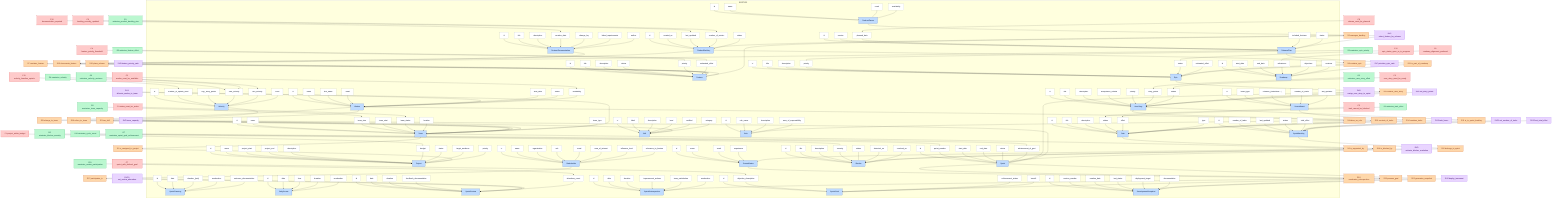 graph TD
%% ===========
%% SCRUM Optimization Graph (Entities, Attributes, Relations, Goals, Conditions, Decision Variables)
%% Mermaid "graph TD" for Live Editor
%% ===========

%% -------------------------
%% Entities and Attributes
%% -------------------------
subgraph ENTITIES
direction TB

%% Project (E0)
E_Project["Project"]:::entity
A_Project_id["id"]:::attribute --> E_Project
A_Project_name["name"]:::attribute --> E_Project
A_Project_project_start["project_start"]:::attribute --> E_Project
A_Project_project_end["project_end"]:::attribute --> E_Project
A_Project_description["description"]:::attribute --> E_Project
A_Project_budget["budget"]:::attribute --> E_Project
A_Project_status["status"]:::attribute --> E_Project
A_Project_target_audience["target_audience"]:::attribute --> E_Project
A_Project_priority["priority"]:::attribute --> E_Project

%% Team (E1)
E_Team["Team"]:::entity
A_Team_id["id"]:::attribute --> E_Team
A_Team_name["name"]:::attribute --> E_Team
A_Team_team_size["team_size"]:::attribute --> E_Team
A_Team_team_start["team_start"]:::attribute --> E_Team
A_Team_team_status["team_status"]:::attribute --> E_Team
A_Team_location["location"]:::attribute --> E_Team
A_Team_team_type["team_type"]:::attribute --> E_Team

%% Worker (E2)
E_Worker["Worker"]:::entity
A_Worker_id["id"]:::attribute --> E_Worker
A_Worker_name["name"]:::attribute --> E_Worker
A_Worker_first_name["first_name"]:::attribute --> E_Worker
A_Worker_email["email"]:::attribute --> E_Worker
A_Worker_start_date["start_date"]:::attribute --> E_Worker
A_Worker_status["status"]:::attribute --> E_Worker
A_Worker_availability["availability"]:::attribute --> E_Worker

%% Feature (E3)
E_Feature["Feature"]:::entity
A_Feature_id["id"]:::attribute --> E_Feature
A_Feature_title["title"]:::attribute --> E_Feature
A_Feature_description["description"]:::attribute --> E_Feature
A_Feature_status["status"]:::attribute --> E_Feature
A_Feature_priority["priority"]:::attribute --> E_Feature
A_Feature_estimated_effort["estimated_effort"]:::attribute --> E_Feature

%% Skill (E4)
E_Skill["Skill"]:::entity
A_Skill_id["id"]:::attribute --> E_Skill
A_Skill_label["label"]:::attribute --> E_Skill
A_Skill_description["description"]:::attribute --> E_Skill
A_Skill_level["level"]:::attribute --> E_Skill
A_Skill_certified["certified"]:::attribute --> E_Skill
A_Skill_category["category"]:::attribute --> E_Skill

%% Role (E5)
E_Role["Role"]:::entity
A_Role_id["id"]:::attribute --> E_Role
A_Role_role_name["role_name"]:::attribute --> E_Role
A_Role_description["description"]:::attribute --> E_Role
A_Role_area_of_responsibility["area_of_responsibility"]:::attribute --> E_Role

%% ProductOwner (E6)
E_PO["ProductOwner"]:::entity
A_PO_id["id"]:::attribute --> E_PO
A_PO_name["name"]:::attribute --> E_PO
A_PO_email["email"]:::attribute --> E_PO
A_PO_availability["availability"]:::attribute --> E_PO

%% ScrumMaster (E7)
E_SM["ScrumMaster"]:::entity
A_SM_id["id"]:::attribute --> E_SM
A_SM_name["name"]:::attribute --> E_SM
A_SM_email["email"]:::attribute --> E_SM
A_SM_experience["experience"]:::attribute --> E_SM

%% ProductBacklog (E8)
E_PB["ProductBacklog"]:::entity
A_PB_id["id"]:::attribute --> E_PB
A_PB_created_on["created_on"]:::attribute --> E_PB
A_PB_last_updated["last_updated"]:::attribute --> E_PB
A_PB_number_of_entries["number_of_entries"]:::attribute --> E_PB
A_PB_status["status"]:::attribute --> E_PB

%% Sprint (E9)
E_Sprint["Sprint"]:::entity
A_Sprint_id["id"]:::attribute --> E_Sprint
A_Sprint_sprint_number["sprint_number"]:::attribute --> E_Sprint
A_Sprint_start_date["start_date"]:::attribute --> E_Sprint
A_Sprint_end_date["end_date"]:::attribute --> E_Sprint
A_Sprint_status["status"]:::attribute --> E_Sprint
A_Sprint_achievement_of_goal["achievement_of_goal"]:::attribute --> E_Sprint

%% SprintPlanning (E10)
E_SPP["SprintPlanning"]:::entity
A_SPP_id["id"]:::attribute --> E_SPP
A_SPP_date["date"]:::attribute --> E_SPP
A_SPP_duration["duration_(min)"]:::attribute --> E_SPP
A_SPP_moderation["moderation"]:::attribute --> E_SPP
A_SPP_outcome["outcome_documentation"]:::attribute --> E_SPP

%% DailyScrum (E11)
E_DS["DailyScrum"]:::entity
A_DS_id["id"]:::attribute --> E_DS
A_DS_date["date"]:::attribute --> E_DS
A_DS_time["time"]:::attribute --> E_DS
A_DS_duration["duration"]:::attribute --> E_DS
A_DS_moderation["moderation"]:::attribute --> E_DS

%% SprintReview (E12)
E_SR["SprintReview"]:::entity
A_SR_id["id"]:::attribute --> E_SR
A_SR_date["date"]:::attribute --> E_SR
A_SR_duration["duration"]:::attribute --> E_SR
A_SR_feedback["feedback_documentation"]:::attribute --> E_SR
A_SR_attendees["attendees_count"]:::attribute --> E_SR

%% SprintRetrospective (E13)
E_SRE["SprintRetrospective"]:::entity
A_SRE_id["id"]:::attribute --> E_SRE
A_SRE_date["date"]:::attribute --> E_SRE
A_SRE_duration["duration"]:::attribute --> E_SRE
A_SRE_improvements["improvement_actions"]:::attribute --> E_SRE
A_SRE_team_satisfaction["team_satisfaction"]:::attribute --> E_SRE
A_SRE_moderation["moderation"]:::attribute --> E_SRE

%% SprintBacklog (E14)
E_SBL["SprintBacklog"]:::entity
A_SBL_id["id"]:::attribute --> E_SBL
A_SBL_number_of_tasks["number_of_tasks"]:::attribute --> E_SBL
A_SBL_last_updated["last_updated"]:::attribute --> E_SBL
A_SBL_status["status"]:::attribute --> E_SBL
A_SBL_total_effort["total_effort"]:::attribute --> E_SBL

%% SprintGoal (E15)
E_SG["SprintGoal"]:::entity
A_SG_id["id"]:::attribute --> E_SG
A_SG_objective["objective_description"]:::attribute --> E_SG
A_SG_achievement_status["achievement_status"]:::attribute --> E_SG
A_SG_benefit["benefit"]:::attribute --> E_SG

%% Epic (E16)
E_Epic["Epic"]:::entity
A_Epic_id["id"]:::attribute --> E_Epic
A_Epic_title["title"]:::attribute --> E_Epic
A_Epic_description["description"]:::attribute --> E_Epic
A_Epic_priority["priority"]:::attribute --> E_Epic
A_Epic_status["status"]:::attribute --> E_Epic
A_Epic_estimated_effort["estimated_effort"]:::attribute --> E_Epic

%% UserStory (E17)
E_US["UserStory"]:::entity
A_US_id["id"]:::attribute --> E_US
A_US_title["title"]:::attribute --> E_US
A_US_description["description"]:::attribute --> E_US
A_US_acceptance["acceptance_criteria"]:::attribute --> E_US
A_US_priority["priority"]:::attribute --> E_US
A_US_story_points["story_points"]:::attribute --> E_US
A_US_status["status"]:::attribute --> E_US

%% Task (E18)
E_Task["Task"]:::entity
A_Task_id["id"]:::attribute --> E_Task
A_Task_title["title"]:::attribute --> E_Task
A_Task_description["description"]:::attribute --> E_Task
A_Task_status["status"]:::attribute --> E_Task
A_Task_effort["effort"]:::attribute --> E_Task
A_Task_type["type"]:::attribute --> E_Task

%% DevelopmentSnapshot (E19)
E_DEV["DevelopmentSnapshot"]:::entity
A_DEV_id["id"]:::attribute --> E_DEV
A_DEV_version["version_number"]:::attribute --> E_DEV
A_DEV_creation_date["creation_date"]:::attribute --> E_DEV
A_DEV_test_status["test_status"]:::attribute --> E_DEV
A_DEV_deployment_target["deployment_target"]:::attribute --> E_DEV
A_DEV_documentation["documentation"]:::attribute --> E_DEV

%% Blocker (E20)
E_BL["Blocker"]:::entity
A_BL_id["id"]:::attribute --> E_BL
A_BL_title["title"]:::attribute --> E_BL
A_BL_description["description"]:::attribute --> E_BL
A_BL_severity["severity"]:::attribute --> E_BL
A_BL_status["status"]:::attribute --> E_BL
A_BL_detected_on["detected_on"]:::attribute --> E_BL
A_BL_resolved_on["resolved_on"]:::attribute --> E_BL

%% Stakeholder (E21)
E_SH["Stakeholder"]:::entity
A_SH_id["id"]:::attribute --> E_SH
A_SH_name["name"]:::attribute --> E_SH
A_SH_org["organization"]:::attribute --> E_SH
A_SH_role["role"]:::attribute --> E_SH
A_SH_email["email"]:::attribute --> E_SH
A_SH_interest["area_of_interest"]:::attribute --> E_SH
A_SH_influence["influence_level"]:::attribute --> E_SH
A_SH_relevance["relevance_to_feature"]:::attribute --> E_SH

%% Velocity (E22)
E_VEL["Velocity"]:::entity
A_VEL_id["id"]:::attribute --> E_VEL
A_VEL_num_sprints["number_of_sprints_used"]:::attribute --> E_VEL
A_VEL_avg_sp["avg._story_points"]:::attribute --> E_VEL
A_VEL_max["max_velocity"]:::attribute --> E_VEL
A_VEL_min["min_velocity"]:::attribute --> E_VEL
A_VEL_trend["trend"]:::attribute --> E_VEL

%% ReleasePlan (E23)
E_REP["ReleasePlan"]:::entity
A_REP_id["id"]:::attribute --> E_REP
A_REP_version["version"]:::attribute --> E_REP
A_REP_planned_date["planned_date"]:::attribute --> E_REP
A_REP_included_features["included_features"]:::attribute --> E_REP
A_REP_status["status"]:::attribute --> E_REP

%% Roadmap (E24)
E_RM["Roadmap"]:::entity
A_RM_id["id"]:::attribute --> E_RM
A_RM_start["start_date"]:::attribute --> E_RM
A_RM_end["end_date"]:::attribute --> E_RM
A_RM_milestones["milestones"]:::attribute --> E_RM
A_RM_objectives["objectives"]:::attribute --> E_RM
A_RM_versions["versions"]:::attribute --> E_RM

%% ScrumBoard (E25)
E_SCB["ScrumBoard"]:::entity
A_SCB_id["id"]:::attribute --> E_SCB
A_SCB_board_type["board_type"]:::attribute --> E_SCB
A_SCB_columns["columns_(todo/done...)"]:::attribute --> E_SCB
A_SCB_cards["number_of_cards"]:::attribute --> E_SCB
A_SCB_last_updated["last_updated"]:::attribute --> E_SCB

%% FeatureDocumentation (E26)
E_FED["FeatureDocumentation"]:::entity
A_FED_id["id"]:::attribute --> E_FED
A_FED_title["title"]:::attribute --> E_FED
A_FED_description["description"]:::attribute --> E_FED
A_FED_creation_date["creation_date"]:::attribute --> E_FED
A_FED_change_log["change_log"]:::attribute --> E_FED
A_FED_linked_req["linked_requirements"]:::attribute --> E_FED
A_FED_author["author"]:::attribute --> E_FED

end

%% -------------------------
%% Relationships (as orange nodes between entities)
%% -------------------------
R1["R1 is_assigned_to_project"]:::relation
E_Team --> R1 --> E_Project

R2["R2 belongs_to_team"]:::relation
E_Worker --> R2 --> E_Team

R3["R3 has_skill"]:::relation
E_Worker --> R3 --> E_Skill

R4["R4 takes_on_role"]:::relation
E_Worker --> R4 --> E_Role

R5["R5 manages_backlog"]:::relation
E_PO --> R5 --> E_PB

R6["R6 is_supported_by"]:::relation
E_Team --> R6 --> E_SM

R7["R7 contains_feature"]:::relation
E_PB --> R7 --> E_Feature

R8["R8 contains_epic"]:::relation
E_PB --> R8 --> E_Epic

R9["R9 contains_user_story"]:::relation
E_Epic --> R9 --> E_US

R10["R10 consists_of_tasks"]:::relation
E_US --> R10 --> E_Task

R11["R11 is_in_sprint_backlog"]:::relation
E_US --> R11 --> E_SBL

R12["R12 belongs_to_sprint"]:::relation
E_SBL --> R12 --> E_Sprint

R13["R13 pursues_goal"]:::relation
E_Sprint --> R13 --> E_SG

R14["R14 contains_tasks"]:::relation
E_SCB --> R14 --> E_Task

R15["R15 documents_feature"]:::relation
E_FED --> R15 --> E_Feature

R16["R16 is_blocked_by"]:::relation
E_Task --> R16 --> E_BL

R17["R17 participates_in"]:::relation
E_SH --> R17 --> E_SR

R18["R18 moderates_retrospective"]:::relation
E_SM --> R18 --> E_SRE

R19["R19 refers_to_team"]:::relation
E_VEL --> R19 --> E_Team

R20["R20 plans_release"]:::relation
E_REP --> R20 --> E_Feature

R21["R21 is_part_of_roadmap"]:::relation
E_REP --> R21 --> E_RM

R22["R22 generates_snapshot"]:::relation
E_Sprint --> R22 --> E_DEV


%% -------------------------
%% Goals (green) connected to entity/attributes
%% -------------------------
G0["G0 maximize_team_capacity"]:::goal --> A_Team_team_size
G1["G1 minimize_product_backlog_size"]:::goal --> A_PB_number_of_entries
G2["G2 minimize_user_story_effort"]:::goal --> A_US_story_points
G3["G3 minimize_task_effort"]:::goal --> A_Task_effort
G4["G4 maximize_velocity"]:::goal --> A_VEL_max
G5["G5 minimize_velocity_variance"]:::goal --> A_VEL_max
G5 --> A_VEL_min
G6["G6 minimize_blocker_severity"]:::goal --> A_BL_severity
G7["G7 maximize_sprint_goal_achievement"]:::goal --> A_Sprint_achievement_of_goal
G8["G8 minimize_feature_effort"]:::goal --> A_Feature_estimated_effort
G9["G9 maximize_epic_priority"]:::goal --> A_Epic_priority
G10["G10 minimize_cycle_count"]:::goal --> A_Sprint_sprint_number
G11["G11 maximize_review_participation"]:::goal --> A_SR_attendees

%% -------------------------
%% Conditions (red) connected to entity/attributes
%% -------------------------
C0["C0 status_must_be_active"]:::condition --> A_Team_team_status
C1["C1 project_within_budget"]:::condition --> A_Project_budget
C2["C2 worker_must_be_available"]:::condition --> A_Worker_availability
C3["C3 user_story_must_be_ready"]:::condition --> A_US_status
C4["C4 feature_priority_threshold"]:::condition --> A_Feature_priority
C5["C5 task_cannot_be_blocked"]:::condition --> A_Task_status
C6["C6 backlog_recently_updated"]:::condition --> A_PB_last_updated
C7["C7 sprint_with_defined_goal"]:::condition --> A_SG_objective
C8["C8 release_must_be_planned"]:::condition --> A_REP_planned_date
C9["C9 roadmap_alignment_preferred"]:::condition --> A_RM_milestones
C10["C10 documentation_required"]:::condition --> A_FED_creation_date
C11["C11 velocity_baseline_sprints"]:::condition --> A_VEL_num_sprints
C12["C12 epic_status_open_or_in_progress"]:::condition --> A_Epic_status

%% -------------------------
%% Decision Variables (purple) connected to relevant entities
%% -------------------------
DV0["DV0 assign_user_story_to_sprint"]:::decision --> E_US
DV0 --> E_Sprint

DV1["DV1 allocate_worker_to_team"]:::decision --> E_Worker
DV1 --> E_Team

DV2["DV2 select_feature_for_release"]:::decision --> E_Feature
DV2 --> E_REP

DV3["DV3 task_hours"]:::decision --> E_Task

DV4["DV4 set_story_points"]:::decision --> E_US

DV5["DV5 team_capacity"]:::decision --> E_Team
DV5 --> E_Sprint

DV6["DV6 deploy_increment"]:::decision --> E_DEV

DV7["DV7 prioritize_epic_rank"]:::decision --> E_Epic

DV8["DV8 feature_priority_rank"]:::decision --> E_Feature

DV9["DV9 activate_blocker_resolution"]:::decision --> E_BL

DV10["DV10 set_review_attendees"]:::decision --> E_SR

DV11["DV11 set_number_of_tasks"]:::decision --> E_SBL

DV12["DV12 set_total_effort"]:::decision --> E_SBL


%% -------------------------
%% Class Definitions (colors)
%% -------------------------
classDef entity fill:#bfdbfe,stroke:#1e40af,stroke-width:1px,color:#0b1f44;
classDef attribute fill:#ffffff,stroke:#9ca3af,stroke-width:1px,color:#111827;
classDef relation fill:#fed7aa,stroke:#c2410c,stroke-width:1px,color:#7c2d12;
classDef goal fill:#bbf7d0,stroke:#16a34a,stroke-width:1px,color:#064e3b;
classDef condition fill:#fecaca,stroke:#dc2626,stroke-width:1px,color:#7f1d1d;
classDef decision fill:#e9d5ff,stroke:#7c3aed,stroke-width:1px,color:#3b0764;
